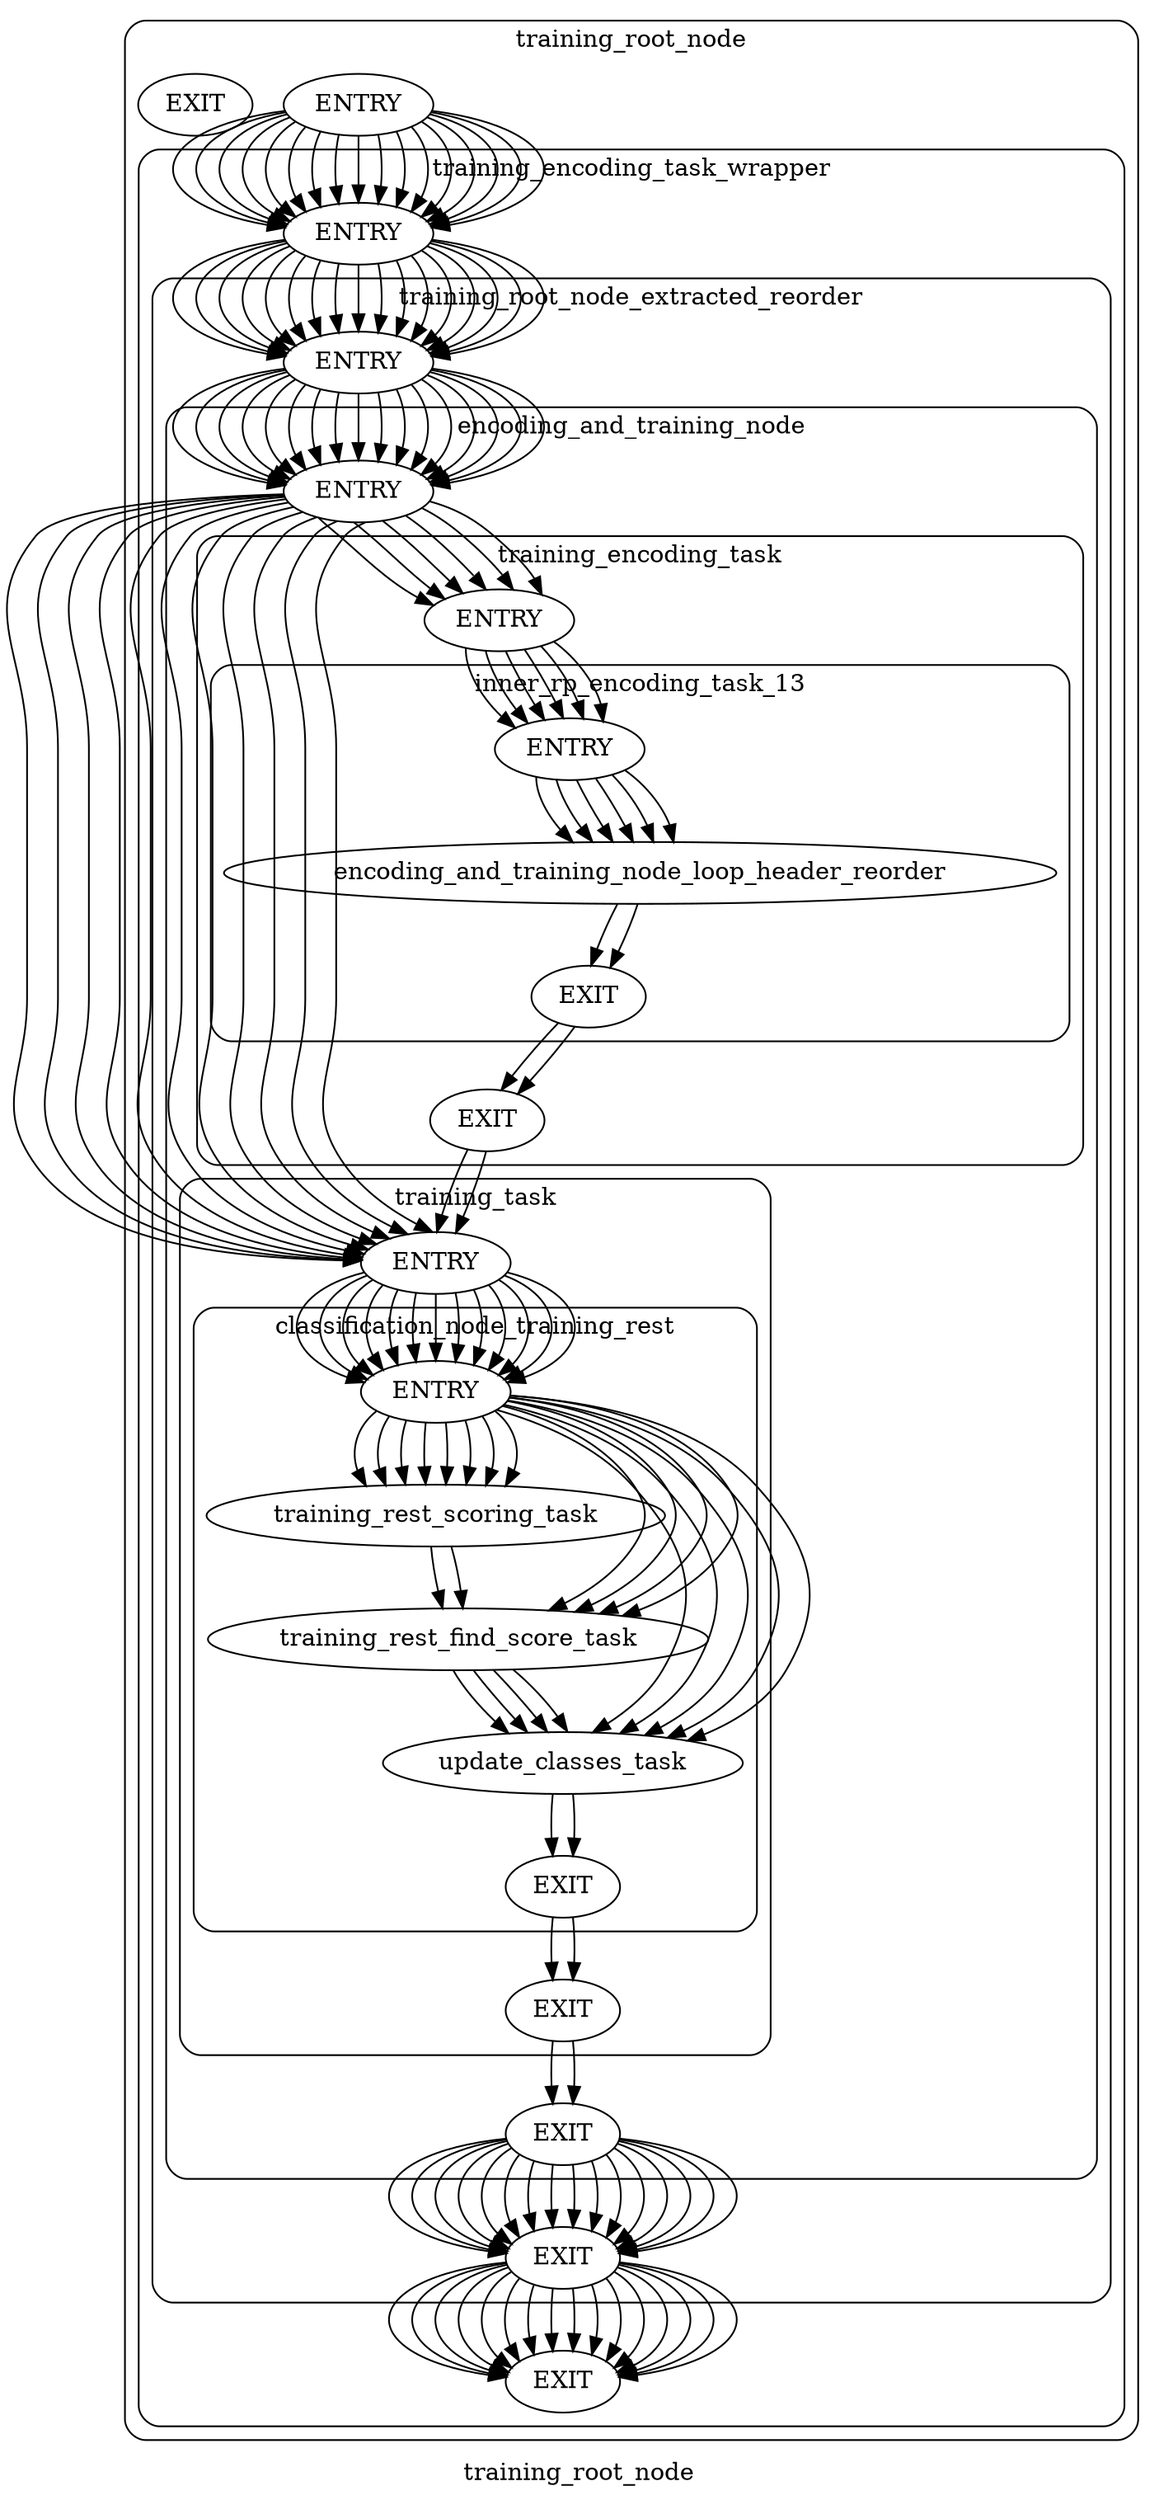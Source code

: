 digraph "HPVM DAG" {
label=training_root_node
compound=true;
style="rounded"subgraph "cluster training_root_node"{
label = training_root_node
training_root_nodeENTRY[label = "ENTRY"]
training_root_nodeEXIT[label = "EXIT"]
subgraph "cluster training_encoding_task_wrapper"{
label = training_encoding_task_wrapper
training_encoding_task_wrapperENTRY[label = "ENTRY"]
training_encoding_task_wrapperEXIT[label = "EXIT"]
subgraph "cluster training_root_node_extracted_reorder"{
label = training_root_node_extracted_reorder
training_root_node_extracted_reorderENTRY[label = "ENTRY"]
training_root_node_extracted_reorderEXIT[label = "EXIT"]
subgraph "cluster encoding_and_training_node"{
label = encoding_and_training_node
encoding_and_training_nodeENTRY[label = "ENTRY"]
encoding_and_training_nodeEXIT[label = "EXIT"]
subgraph "cluster training_task"{
label = training_task
training_taskENTRY[label = "ENTRY"]
training_taskEXIT[label = "EXIT"]
subgraph "cluster classification_node_training_rest"{
label = classification_node_training_rest
classification_node_training_restENTRY[label = "ENTRY"]
classification_node_training_restEXIT[label = "EXIT"]
training_rest_scoring_task
update_classes_task
training_rest_find_score_task
classification_node_training_restENTRY->training_rest_scoring_task
classification_node_training_restENTRY->training_rest_scoring_task
classification_node_training_restENTRY->training_rest_scoring_task
classification_node_training_restENTRY->training_rest_scoring_task
classification_node_training_restENTRY->training_rest_scoring_task
classification_node_training_restENTRY->training_rest_scoring_task
classification_node_training_restENTRY->training_rest_scoring_task
classification_node_training_restENTRY->training_rest_scoring_task
classification_node_training_restENTRY->training_rest_find_score_task
classification_node_training_restENTRY->training_rest_find_score_task
classification_node_training_restENTRY->training_rest_find_score_task
classification_node_training_restENTRY->training_rest_find_score_task
classification_node_training_restENTRY->update_classes_task
classification_node_training_restENTRY->update_classes_task
classification_node_training_restENTRY->update_classes_task
classification_node_training_restENTRY->update_classes_task
classification_node_training_restENTRY->update_classes_task
update_classes_task->classification_node_training_restEXIT

update_classes_task->classification_node_training_restEXIT

training_rest_find_score_task->update_classes_task

training_rest_find_score_task->update_classes_task

training_rest_find_score_task->update_classes_task

training_rest_scoring_task->training_rest_find_score_task

training_rest_scoring_task->training_rest_find_score_task

training_rest_find_score_task->update_classes_task

} 
training_taskENTRY->classification_node_training_restENTRY
training_taskENTRY->classification_node_training_restENTRY
training_taskENTRY->classification_node_training_restENTRY
training_taskENTRY->classification_node_training_restENTRY
training_taskENTRY->classification_node_training_restENTRY
training_taskENTRY->classification_node_training_restENTRY
training_taskENTRY->classification_node_training_restENTRY
training_taskENTRY->classification_node_training_restENTRY
training_taskENTRY->classification_node_training_restENTRY
training_taskENTRY->classification_node_training_restENTRY
training_taskENTRY->classification_node_training_restENTRY
training_taskENTRY->classification_node_training_restENTRY
training_taskENTRY->classification_node_training_restENTRY
classification_node_training_restEXIT->training_taskEXIT

classification_node_training_restEXIT->training_taskEXIT

} 
subgraph "cluster training_encoding_task"{
label = training_encoding_task
training_encoding_taskENTRY[label = "ENTRY"]
training_encoding_taskEXIT[label = "EXIT"]
subgraph "cluster inner_rp_encoding_task_13"{
label = inner_rp_encoding_task_13
inner_rp_encoding_task_13ENTRY[label = "ENTRY"]
inner_rp_encoding_task_13EXIT[label = "EXIT"]
encoding_and_training_node_loop_header_reorder
inner_rp_encoding_task_13ENTRY->encoding_and_training_node_loop_header_reorder
inner_rp_encoding_task_13ENTRY->encoding_and_training_node_loop_header_reorder
inner_rp_encoding_task_13ENTRY->encoding_and_training_node_loop_header_reorder
inner_rp_encoding_task_13ENTRY->encoding_and_training_node_loop_header_reorder
inner_rp_encoding_task_13ENTRY->encoding_and_training_node_loop_header_reorder
inner_rp_encoding_task_13ENTRY->encoding_and_training_node_loop_header_reorder
encoding_and_training_node_loop_header_reorder->inner_rp_encoding_task_13EXIT

encoding_and_training_node_loop_header_reorder->inner_rp_encoding_task_13EXIT

} 
training_encoding_taskENTRY->inner_rp_encoding_task_13ENTRY
training_encoding_taskENTRY->inner_rp_encoding_task_13ENTRY
training_encoding_taskENTRY->inner_rp_encoding_task_13ENTRY
training_encoding_taskENTRY->inner_rp_encoding_task_13ENTRY
training_encoding_taskENTRY->inner_rp_encoding_task_13ENTRY
training_encoding_taskENTRY->inner_rp_encoding_task_13ENTRY
inner_rp_encoding_task_13EXIT->training_encoding_taskEXIT

inner_rp_encoding_task_13EXIT->training_encoding_taskEXIT

} 
encoding_and_training_nodeENTRY->training_encoding_taskENTRY
encoding_and_training_nodeENTRY->training_encoding_taskENTRY
encoding_and_training_nodeENTRY->training_encoding_taskENTRY
encoding_and_training_nodeENTRY->training_encoding_taskENTRY
encoding_and_training_nodeENTRY->training_encoding_taskENTRY
encoding_and_training_nodeENTRY->training_encoding_taskENTRY
encoding_and_training_nodeENTRY->training_taskENTRY
encoding_and_training_nodeENTRY->training_taskENTRY
encoding_and_training_nodeENTRY->training_taskENTRY
encoding_and_training_nodeENTRY->training_taskENTRY
encoding_and_training_nodeENTRY->training_taskENTRY
encoding_and_training_nodeENTRY->training_taskENTRY
encoding_and_training_nodeENTRY->training_taskENTRY
encoding_and_training_nodeENTRY->training_taskENTRY
encoding_and_training_nodeENTRY->training_taskENTRY
encoding_and_training_nodeENTRY->training_taskENTRY
encoding_and_training_nodeENTRY->training_taskENTRY
training_taskEXIT->encoding_and_training_nodeEXIT

training_taskEXIT->encoding_and_training_nodeEXIT

training_encoding_taskEXIT->training_taskENTRY

training_encoding_taskEXIT->training_taskENTRY

} 
training_root_node_extracted_reorderENTRY->encoding_and_training_nodeENTRY
training_root_node_extracted_reorderENTRY->encoding_and_training_nodeENTRY
training_root_node_extracted_reorderENTRY->encoding_and_training_nodeENTRY
training_root_node_extracted_reorderENTRY->encoding_and_training_nodeENTRY
training_root_node_extracted_reorderENTRY->encoding_and_training_nodeENTRY
training_root_node_extracted_reorderENTRY->encoding_and_training_nodeENTRY
training_root_node_extracted_reorderENTRY->encoding_and_training_nodeENTRY
training_root_node_extracted_reorderENTRY->encoding_and_training_nodeENTRY
training_root_node_extracted_reorderENTRY->encoding_and_training_nodeENTRY
training_root_node_extracted_reorderENTRY->encoding_and_training_nodeENTRY
training_root_node_extracted_reorderENTRY->encoding_and_training_nodeENTRY
training_root_node_extracted_reorderENTRY->encoding_and_training_nodeENTRY
training_root_node_extracted_reorderENTRY->encoding_and_training_nodeENTRY
training_root_node_extracted_reorderENTRY->encoding_and_training_nodeENTRY
training_root_node_extracted_reorderENTRY->encoding_and_training_nodeENTRY
training_root_node_extracted_reorderENTRY->encoding_and_training_nodeENTRY
training_root_node_extracted_reorderENTRY->encoding_and_training_nodeENTRY
encoding_and_training_nodeEXIT->training_root_node_extracted_reorderEXIT

encoding_and_training_nodeEXIT->training_root_node_extracted_reorderEXIT

encoding_and_training_nodeEXIT->training_root_node_extracted_reorderEXIT

encoding_and_training_nodeEXIT->training_root_node_extracted_reorderEXIT

encoding_and_training_nodeEXIT->training_root_node_extracted_reorderEXIT

encoding_and_training_nodeEXIT->training_root_node_extracted_reorderEXIT

encoding_and_training_nodeEXIT->training_root_node_extracted_reorderEXIT

encoding_and_training_nodeEXIT->training_root_node_extracted_reorderEXIT

encoding_and_training_nodeEXIT->training_root_node_extracted_reorderEXIT

encoding_and_training_nodeEXIT->training_root_node_extracted_reorderEXIT

encoding_and_training_nodeEXIT->training_root_node_extracted_reorderEXIT

encoding_and_training_nodeEXIT->training_root_node_extracted_reorderEXIT

encoding_and_training_nodeEXIT->training_root_node_extracted_reorderEXIT

encoding_and_training_nodeEXIT->training_root_node_extracted_reorderEXIT

encoding_and_training_nodeEXIT->training_root_node_extracted_reorderEXIT

encoding_and_training_nodeEXIT->training_root_node_extracted_reorderEXIT

} 
training_encoding_task_wrapperENTRY->training_root_node_extracted_reorderENTRY
training_encoding_task_wrapperENTRY->training_root_node_extracted_reorderENTRY
training_encoding_task_wrapperENTRY->training_root_node_extracted_reorderENTRY
training_encoding_task_wrapperENTRY->training_root_node_extracted_reorderENTRY
training_encoding_task_wrapperENTRY->training_root_node_extracted_reorderENTRY
training_encoding_task_wrapperENTRY->training_root_node_extracted_reorderENTRY
training_encoding_task_wrapperENTRY->training_root_node_extracted_reorderENTRY
training_encoding_task_wrapperENTRY->training_root_node_extracted_reorderENTRY
training_encoding_task_wrapperENTRY->training_root_node_extracted_reorderENTRY
training_encoding_task_wrapperENTRY->training_root_node_extracted_reorderENTRY
training_encoding_task_wrapperENTRY->training_root_node_extracted_reorderENTRY
training_encoding_task_wrapperENTRY->training_root_node_extracted_reorderENTRY
training_encoding_task_wrapperENTRY->training_root_node_extracted_reorderENTRY
training_encoding_task_wrapperENTRY->training_root_node_extracted_reorderENTRY
training_encoding_task_wrapperENTRY->training_root_node_extracted_reorderENTRY
training_encoding_task_wrapperENTRY->training_root_node_extracted_reorderENTRY
training_encoding_task_wrapperENTRY->training_root_node_extracted_reorderENTRY
training_root_node_extracted_reorderEXIT->training_encoding_task_wrapperEXIT

training_root_node_extracted_reorderEXIT->training_encoding_task_wrapperEXIT

training_root_node_extracted_reorderEXIT->training_encoding_task_wrapperEXIT

training_root_node_extracted_reorderEXIT->training_encoding_task_wrapperEXIT

training_root_node_extracted_reorderEXIT->training_encoding_task_wrapperEXIT

training_root_node_extracted_reorderEXIT->training_encoding_task_wrapperEXIT

training_root_node_extracted_reorderEXIT->training_encoding_task_wrapperEXIT

training_root_node_extracted_reorderEXIT->training_encoding_task_wrapperEXIT

training_root_node_extracted_reorderEXIT->training_encoding_task_wrapperEXIT

training_root_node_extracted_reorderEXIT->training_encoding_task_wrapperEXIT

training_root_node_extracted_reorderEXIT->training_encoding_task_wrapperEXIT

training_root_node_extracted_reorderEXIT->training_encoding_task_wrapperEXIT

training_root_node_extracted_reorderEXIT->training_encoding_task_wrapperEXIT

training_root_node_extracted_reorderEXIT->training_encoding_task_wrapperEXIT

training_root_node_extracted_reorderEXIT->training_encoding_task_wrapperEXIT

training_root_node_extracted_reorderEXIT->training_encoding_task_wrapperEXIT

} 
training_root_nodeENTRY->training_encoding_task_wrapperENTRY
training_root_nodeENTRY->training_encoding_task_wrapperENTRY
training_root_nodeENTRY->training_encoding_task_wrapperENTRY
training_root_nodeENTRY->training_encoding_task_wrapperENTRY
training_root_nodeENTRY->training_encoding_task_wrapperENTRY
training_root_nodeENTRY->training_encoding_task_wrapperENTRY
training_root_nodeENTRY->training_encoding_task_wrapperENTRY
training_root_nodeENTRY->training_encoding_task_wrapperENTRY
training_root_nodeENTRY->training_encoding_task_wrapperENTRY
training_root_nodeENTRY->training_encoding_task_wrapperENTRY
training_root_nodeENTRY->training_encoding_task_wrapperENTRY
training_root_nodeENTRY->training_encoding_task_wrapperENTRY
training_root_nodeENTRY->training_encoding_task_wrapperENTRY
training_root_nodeENTRY->training_encoding_task_wrapperENTRY
training_root_nodeENTRY->training_encoding_task_wrapperENTRY
training_root_nodeENTRY->training_encoding_task_wrapperENTRY
training_root_nodeENTRY->training_encoding_task_wrapperENTRY
} 
}
